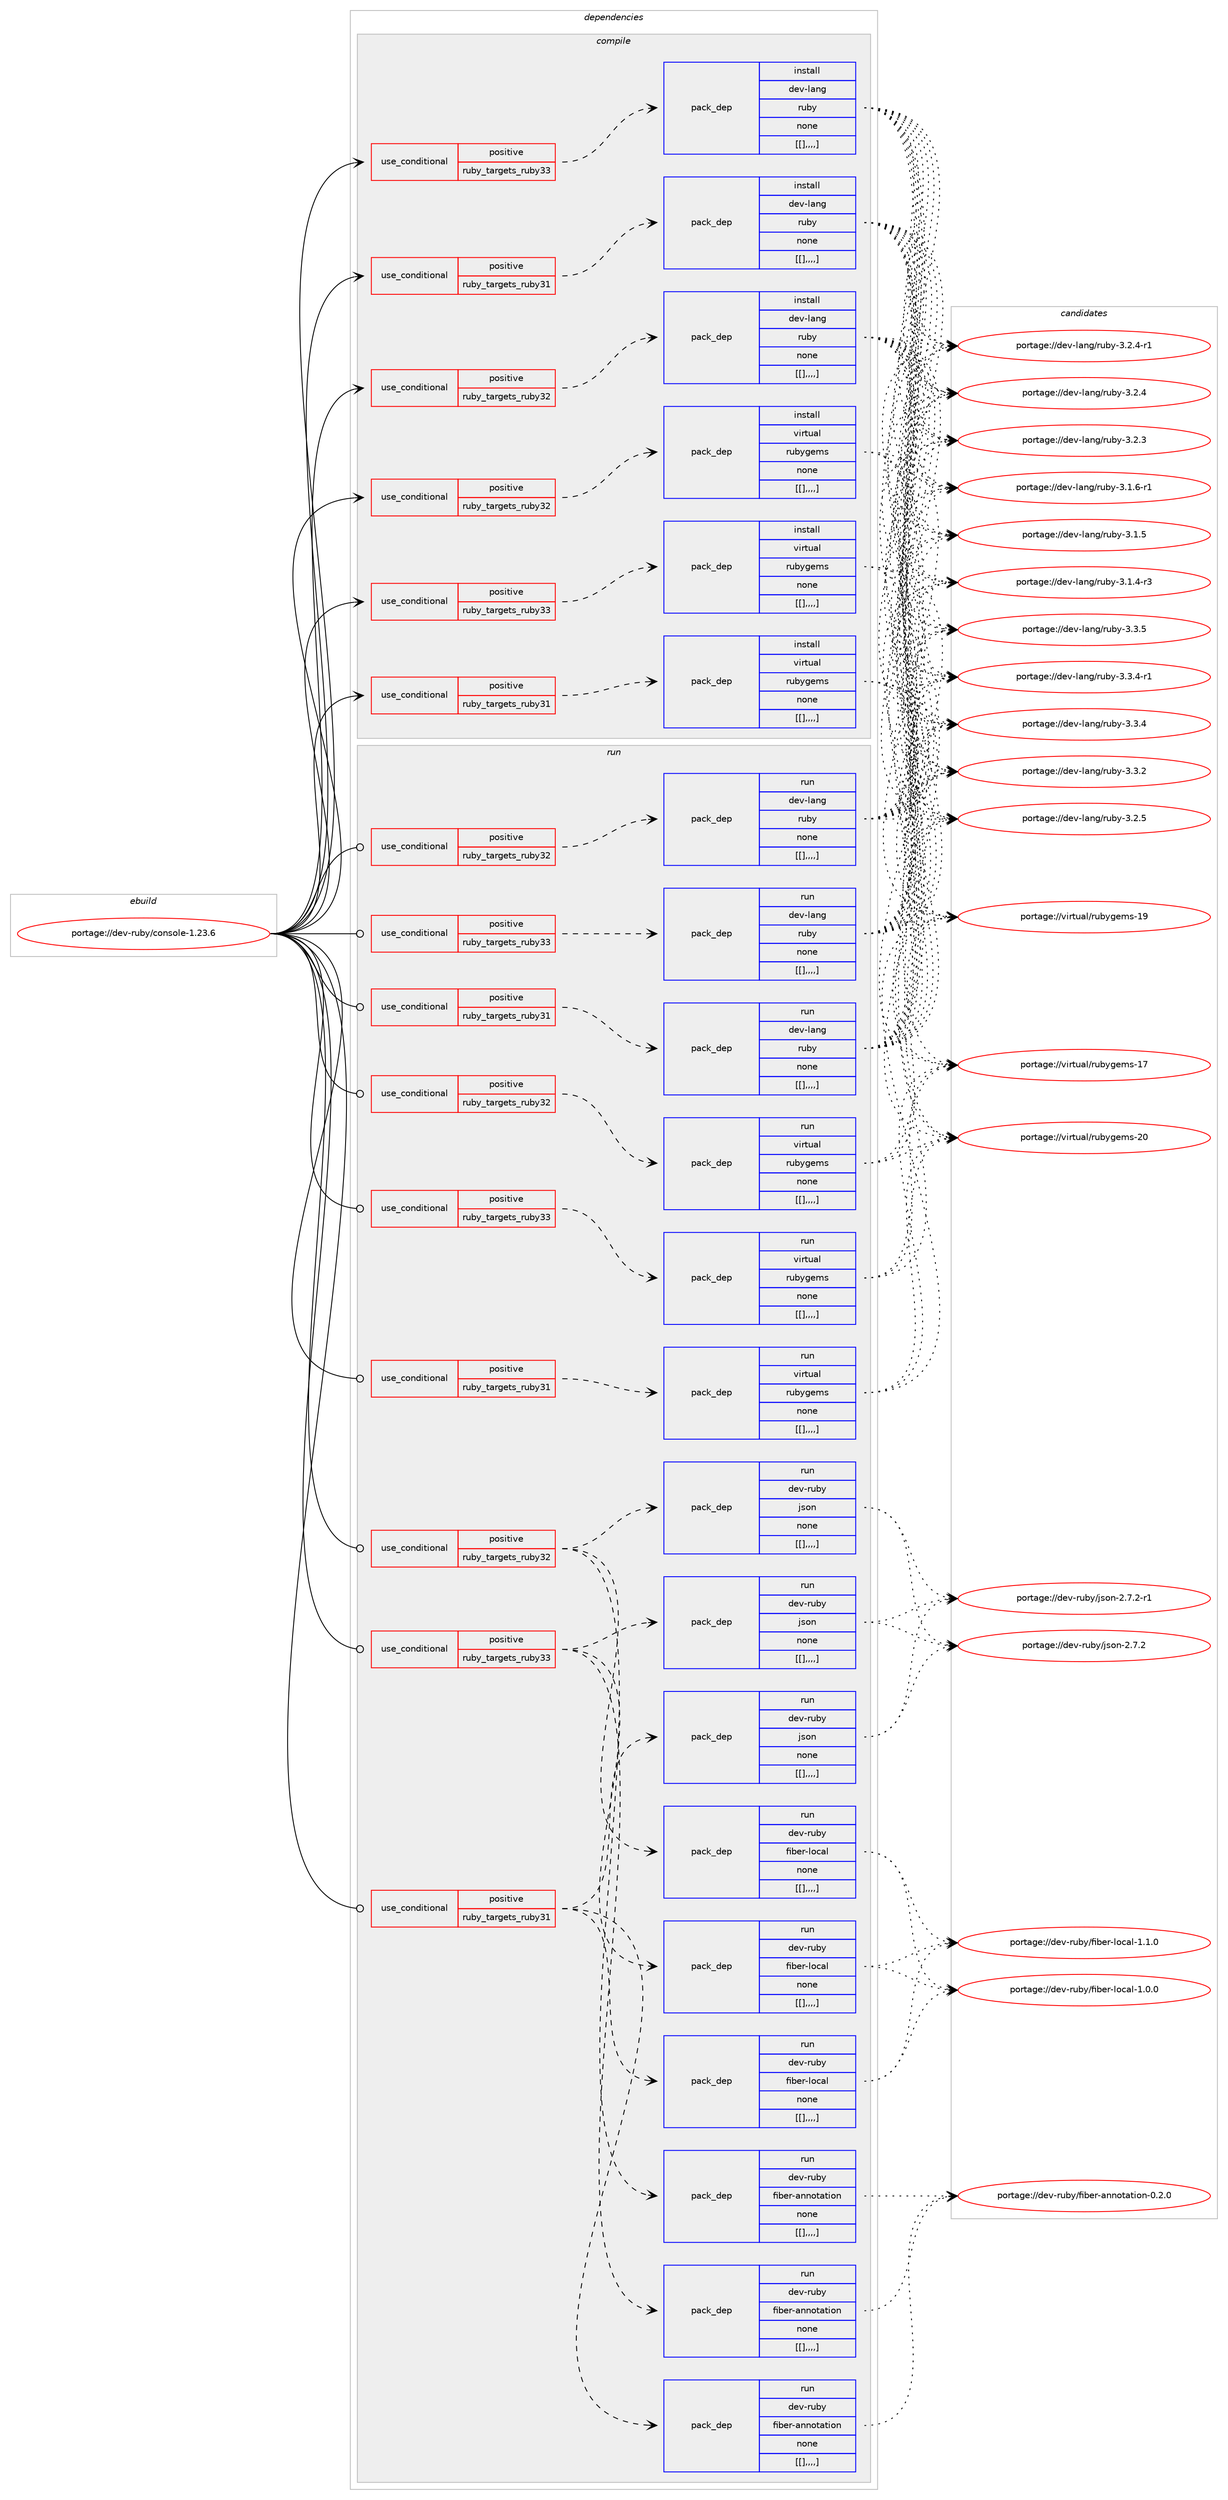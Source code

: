 digraph prolog {

# *************
# Graph options
# *************

newrank=true;
concentrate=true;
compound=true;
graph [rankdir=LR,fontname=Helvetica,fontsize=10,ranksep=1.5];#, ranksep=2.5, nodesep=0.2];
edge  [arrowhead=vee];
node  [fontname=Helvetica,fontsize=10];

# **********
# The ebuild
# **********

subgraph cluster_leftcol {
color=gray;
label=<<i>ebuild</i>>;
id [label="portage://dev-ruby/console-1.23.6", color=red, width=4, href="../dev-ruby/console-1.23.6.svg"];
}

# ****************
# The dependencies
# ****************

subgraph cluster_midcol {
color=gray;
label=<<i>dependencies</i>>;
subgraph cluster_compile {
fillcolor="#eeeeee";
style=filled;
label=<<i>compile</i>>;
subgraph cond47109 {
dependency182322 [label=<<TABLE BORDER="0" CELLBORDER="1" CELLSPACING="0" CELLPADDING="4"><TR><TD ROWSPAN="3" CELLPADDING="10">use_conditional</TD></TR><TR><TD>positive</TD></TR><TR><TD>ruby_targets_ruby31</TD></TR></TABLE>>, shape=none, color=red];
subgraph pack133927 {
dependency182323 [label=<<TABLE BORDER="0" CELLBORDER="1" CELLSPACING="0" CELLPADDING="4" WIDTH="220"><TR><TD ROWSPAN="6" CELLPADDING="30">pack_dep</TD></TR><TR><TD WIDTH="110">install</TD></TR><TR><TD>dev-lang</TD></TR><TR><TD>ruby</TD></TR><TR><TD>none</TD></TR><TR><TD>[[],,,,]</TD></TR></TABLE>>, shape=none, color=blue];
}
dependency182322:e -> dependency182323:w [weight=20,style="dashed",arrowhead="vee"];
}
id:e -> dependency182322:w [weight=20,style="solid",arrowhead="vee"];
subgraph cond47110 {
dependency182324 [label=<<TABLE BORDER="0" CELLBORDER="1" CELLSPACING="0" CELLPADDING="4"><TR><TD ROWSPAN="3" CELLPADDING="10">use_conditional</TD></TR><TR><TD>positive</TD></TR><TR><TD>ruby_targets_ruby31</TD></TR></TABLE>>, shape=none, color=red];
subgraph pack133928 {
dependency182325 [label=<<TABLE BORDER="0" CELLBORDER="1" CELLSPACING="0" CELLPADDING="4" WIDTH="220"><TR><TD ROWSPAN="6" CELLPADDING="30">pack_dep</TD></TR><TR><TD WIDTH="110">install</TD></TR><TR><TD>virtual</TD></TR><TR><TD>rubygems</TD></TR><TR><TD>none</TD></TR><TR><TD>[[],,,,]</TD></TR></TABLE>>, shape=none, color=blue];
}
dependency182324:e -> dependency182325:w [weight=20,style="dashed",arrowhead="vee"];
}
id:e -> dependency182324:w [weight=20,style="solid",arrowhead="vee"];
subgraph cond47111 {
dependency182326 [label=<<TABLE BORDER="0" CELLBORDER="1" CELLSPACING="0" CELLPADDING="4"><TR><TD ROWSPAN="3" CELLPADDING="10">use_conditional</TD></TR><TR><TD>positive</TD></TR><TR><TD>ruby_targets_ruby32</TD></TR></TABLE>>, shape=none, color=red];
subgraph pack133929 {
dependency182327 [label=<<TABLE BORDER="0" CELLBORDER="1" CELLSPACING="0" CELLPADDING="4" WIDTH="220"><TR><TD ROWSPAN="6" CELLPADDING="30">pack_dep</TD></TR><TR><TD WIDTH="110">install</TD></TR><TR><TD>dev-lang</TD></TR><TR><TD>ruby</TD></TR><TR><TD>none</TD></TR><TR><TD>[[],,,,]</TD></TR></TABLE>>, shape=none, color=blue];
}
dependency182326:e -> dependency182327:w [weight=20,style="dashed",arrowhead="vee"];
}
id:e -> dependency182326:w [weight=20,style="solid",arrowhead="vee"];
subgraph cond47112 {
dependency182328 [label=<<TABLE BORDER="0" CELLBORDER="1" CELLSPACING="0" CELLPADDING="4"><TR><TD ROWSPAN="3" CELLPADDING="10">use_conditional</TD></TR><TR><TD>positive</TD></TR><TR><TD>ruby_targets_ruby32</TD></TR></TABLE>>, shape=none, color=red];
subgraph pack133930 {
dependency182329 [label=<<TABLE BORDER="0" CELLBORDER="1" CELLSPACING="0" CELLPADDING="4" WIDTH="220"><TR><TD ROWSPAN="6" CELLPADDING="30">pack_dep</TD></TR><TR><TD WIDTH="110">install</TD></TR><TR><TD>virtual</TD></TR><TR><TD>rubygems</TD></TR><TR><TD>none</TD></TR><TR><TD>[[],,,,]</TD></TR></TABLE>>, shape=none, color=blue];
}
dependency182328:e -> dependency182329:w [weight=20,style="dashed",arrowhead="vee"];
}
id:e -> dependency182328:w [weight=20,style="solid",arrowhead="vee"];
subgraph cond47113 {
dependency182330 [label=<<TABLE BORDER="0" CELLBORDER="1" CELLSPACING="0" CELLPADDING="4"><TR><TD ROWSPAN="3" CELLPADDING="10">use_conditional</TD></TR><TR><TD>positive</TD></TR><TR><TD>ruby_targets_ruby33</TD></TR></TABLE>>, shape=none, color=red];
subgraph pack133931 {
dependency182331 [label=<<TABLE BORDER="0" CELLBORDER="1" CELLSPACING="0" CELLPADDING="4" WIDTH="220"><TR><TD ROWSPAN="6" CELLPADDING="30">pack_dep</TD></TR><TR><TD WIDTH="110">install</TD></TR><TR><TD>dev-lang</TD></TR><TR><TD>ruby</TD></TR><TR><TD>none</TD></TR><TR><TD>[[],,,,]</TD></TR></TABLE>>, shape=none, color=blue];
}
dependency182330:e -> dependency182331:w [weight=20,style="dashed",arrowhead="vee"];
}
id:e -> dependency182330:w [weight=20,style="solid",arrowhead="vee"];
subgraph cond47114 {
dependency182332 [label=<<TABLE BORDER="0" CELLBORDER="1" CELLSPACING="0" CELLPADDING="4"><TR><TD ROWSPAN="3" CELLPADDING="10">use_conditional</TD></TR><TR><TD>positive</TD></TR><TR><TD>ruby_targets_ruby33</TD></TR></TABLE>>, shape=none, color=red];
subgraph pack133932 {
dependency182333 [label=<<TABLE BORDER="0" CELLBORDER="1" CELLSPACING="0" CELLPADDING="4" WIDTH="220"><TR><TD ROWSPAN="6" CELLPADDING="30">pack_dep</TD></TR><TR><TD WIDTH="110">install</TD></TR><TR><TD>virtual</TD></TR><TR><TD>rubygems</TD></TR><TR><TD>none</TD></TR><TR><TD>[[],,,,]</TD></TR></TABLE>>, shape=none, color=blue];
}
dependency182332:e -> dependency182333:w [weight=20,style="dashed",arrowhead="vee"];
}
id:e -> dependency182332:w [weight=20,style="solid",arrowhead="vee"];
}
subgraph cluster_compileandrun {
fillcolor="#eeeeee";
style=filled;
label=<<i>compile and run</i>>;
}
subgraph cluster_run {
fillcolor="#eeeeee";
style=filled;
label=<<i>run</i>>;
subgraph cond47115 {
dependency182334 [label=<<TABLE BORDER="0" CELLBORDER="1" CELLSPACING="0" CELLPADDING="4"><TR><TD ROWSPAN="3" CELLPADDING="10">use_conditional</TD></TR><TR><TD>positive</TD></TR><TR><TD>ruby_targets_ruby31</TD></TR></TABLE>>, shape=none, color=red];
subgraph pack133933 {
dependency182335 [label=<<TABLE BORDER="0" CELLBORDER="1" CELLSPACING="0" CELLPADDING="4" WIDTH="220"><TR><TD ROWSPAN="6" CELLPADDING="30">pack_dep</TD></TR><TR><TD WIDTH="110">run</TD></TR><TR><TD>dev-lang</TD></TR><TR><TD>ruby</TD></TR><TR><TD>none</TD></TR><TR><TD>[[],,,,]</TD></TR></TABLE>>, shape=none, color=blue];
}
dependency182334:e -> dependency182335:w [weight=20,style="dashed",arrowhead="vee"];
}
id:e -> dependency182334:w [weight=20,style="solid",arrowhead="odot"];
subgraph cond47116 {
dependency182336 [label=<<TABLE BORDER="0" CELLBORDER="1" CELLSPACING="0" CELLPADDING="4"><TR><TD ROWSPAN="3" CELLPADDING="10">use_conditional</TD></TR><TR><TD>positive</TD></TR><TR><TD>ruby_targets_ruby31</TD></TR></TABLE>>, shape=none, color=red];
subgraph pack133934 {
dependency182337 [label=<<TABLE BORDER="0" CELLBORDER="1" CELLSPACING="0" CELLPADDING="4" WIDTH="220"><TR><TD ROWSPAN="6" CELLPADDING="30">pack_dep</TD></TR><TR><TD WIDTH="110">run</TD></TR><TR><TD>dev-ruby</TD></TR><TR><TD>fiber-annotation</TD></TR><TR><TD>none</TD></TR><TR><TD>[[],,,,]</TD></TR></TABLE>>, shape=none, color=blue];
}
dependency182336:e -> dependency182337:w [weight=20,style="dashed",arrowhead="vee"];
subgraph pack133935 {
dependency182338 [label=<<TABLE BORDER="0" CELLBORDER="1" CELLSPACING="0" CELLPADDING="4" WIDTH="220"><TR><TD ROWSPAN="6" CELLPADDING="30">pack_dep</TD></TR><TR><TD WIDTH="110">run</TD></TR><TR><TD>dev-ruby</TD></TR><TR><TD>fiber-local</TD></TR><TR><TD>none</TD></TR><TR><TD>[[],,,,]</TD></TR></TABLE>>, shape=none, color=blue];
}
dependency182336:e -> dependency182338:w [weight=20,style="dashed",arrowhead="vee"];
subgraph pack133936 {
dependency182339 [label=<<TABLE BORDER="0" CELLBORDER="1" CELLSPACING="0" CELLPADDING="4" WIDTH="220"><TR><TD ROWSPAN="6" CELLPADDING="30">pack_dep</TD></TR><TR><TD WIDTH="110">run</TD></TR><TR><TD>dev-ruby</TD></TR><TR><TD>json</TD></TR><TR><TD>none</TD></TR><TR><TD>[[],,,,]</TD></TR></TABLE>>, shape=none, color=blue];
}
dependency182336:e -> dependency182339:w [weight=20,style="dashed",arrowhead="vee"];
}
id:e -> dependency182336:w [weight=20,style="solid",arrowhead="odot"];
subgraph cond47117 {
dependency182340 [label=<<TABLE BORDER="0" CELLBORDER="1" CELLSPACING="0" CELLPADDING="4"><TR><TD ROWSPAN="3" CELLPADDING="10">use_conditional</TD></TR><TR><TD>positive</TD></TR><TR><TD>ruby_targets_ruby31</TD></TR></TABLE>>, shape=none, color=red];
subgraph pack133937 {
dependency182341 [label=<<TABLE BORDER="0" CELLBORDER="1" CELLSPACING="0" CELLPADDING="4" WIDTH="220"><TR><TD ROWSPAN="6" CELLPADDING="30">pack_dep</TD></TR><TR><TD WIDTH="110">run</TD></TR><TR><TD>virtual</TD></TR><TR><TD>rubygems</TD></TR><TR><TD>none</TD></TR><TR><TD>[[],,,,]</TD></TR></TABLE>>, shape=none, color=blue];
}
dependency182340:e -> dependency182341:w [weight=20,style="dashed",arrowhead="vee"];
}
id:e -> dependency182340:w [weight=20,style="solid",arrowhead="odot"];
subgraph cond47118 {
dependency182342 [label=<<TABLE BORDER="0" CELLBORDER="1" CELLSPACING="0" CELLPADDING="4"><TR><TD ROWSPAN="3" CELLPADDING="10">use_conditional</TD></TR><TR><TD>positive</TD></TR><TR><TD>ruby_targets_ruby32</TD></TR></TABLE>>, shape=none, color=red];
subgraph pack133938 {
dependency182343 [label=<<TABLE BORDER="0" CELLBORDER="1" CELLSPACING="0" CELLPADDING="4" WIDTH="220"><TR><TD ROWSPAN="6" CELLPADDING="30">pack_dep</TD></TR><TR><TD WIDTH="110">run</TD></TR><TR><TD>dev-lang</TD></TR><TR><TD>ruby</TD></TR><TR><TD>none</TD></TR><TR><TD>[[],,,,]</TD></TR></TABLE>>, shape=none, color=blue];
}
dependency182342:e -> dependency182343:w [weight=20,style="dashed",arrowhead="vee"];
}
id:e -> dependency182342:w [weight=20,style="solid",arrowhead="odot"];
subgraph cond47119 {
dependency182344 [label=<<TABLE BORDER="0" CELLBORDER="1" CELLSPACING="0" CELLPADDING="4"><TR><TD ROWSPAN="3" CELLPADDING="10">use_conditional</TD></TR><TR><TD>positive</TD></TR><TR><TD>ruby_targets_ruby32</TD></TR></TABLE>>, shape=none, color=red];
subgraph pack133939 {
dependency182345 [label=<<TABLE BORDER="0" CELLBORDER="1" CELLSPACING="0" CELLPADDING="4" WIDTH="220"><TR><TD ROWSPAN="6" CELLPADDING="30">pack_dep</TD></TR><TR><TD WIDTH="110">run</TD></TR><TR><TD>dev-ruby</TD></TR><TR><TD>fiber-annotation</TD></TR><TR><TD>none</TD></TR><TR><TD>[[],,,,]</TD></TR></TABLE>>, shape=none, color=blue];
}
dependency182344:e -> dependency182345:w [weight=20,style="dashed",arrowhead="vee"];
subgraph pack133940 {
dependency182346 [label=<<TABLE BORDER="0" CELLBORDER="1" CELLSPACING="0" CELLPADDING="4" WIDTH="220"><TR><TD ROWSPAN="6" CELLPADDING="30">pack_dep</TD></TR><TR><TD WIDTH="110">run</TD></TR><TR><TD>dev-ruby</TD></TR><TR><TD>fiber-local</TD></TR><TR><TD>none</TD></TR><TR><TD>[[],,,,]</TD></TR></TABLE>>, shape=none, color=blue];
}
dependency182344:e -> dependency182346:w [weight=20,style="dashed",arrowhead="vee"];
subgraph pack133941 {
dependency182347 [label=<<TABLE BORDER="0" CELLBORDER="1" CELLSPACING="0" CELLPADDING="4" WIDTH="220"><TR><TD ROWSPAN="6" CELLPADDING="30">pack_dep</TD></TR><TR><TD WIDTH="110">run</TD></TR><TR><TD>dev-ruby</TD></TR><TR><TD>json</TD></TR><TR><TD>none</TD></TR><TR><TD>[[],,,,]</TD></TR></TABLE>>, shape=none, color=blue];
}
dependency182344:e -> dependency182347:w [weight=20,style="dashed",arrowhead="vee"];
}
id:e -> dependency182344:w [weight=20,style="solid",arrowhead="odot"];
subgraph cond47120 {
dependency182348 [label=<<TABLE BORDER="0" CELLBORDER="1" CELLSPACING="0" CELLPADDING="4"><TR><TD ROWSPAN="3" CELLPADDING="10">use_conditional</TD></TR><TR><TD>positive</TD></TR><TR><TD>ruby_targets_ruby32</TD></TR></TABLE>>, shape=none, color=red];
subgraph pack133942 {
dependency182349 [label=<<TABLE BORDER="0" CELLBORDER="1" CELLSPACING="0" CELLPADDING="4" WIDTH="220"><TR><TD ROWSPAN="6" CELLPADDING="30">pack_dep</TD></TR><TR><TD WIDTH="110">run</TD></TR><TR><TD>virtual</TD></TR><TR><TD>rubygems</TD></TR><TR><TD>none</TD></TR><TR><TD>[[],,,,]</TD></TR></TABLE>>, shape=none, color=blue];
}
dependency182348:e -> dependency182349:w [weight=20,style="dashed",arrowhead="vee"];
}
id:e -> dependency182348:w [weight=20,style="solid",arrowhead="odot"];
subgraph cond47121 {
dependency182350 [label=<<TABLE BORDER="0" CELLBORDER="1" CELLSPACING="0" CELLPADDING="4"><TR><TD ROWSPAN="3" CELLPADDING="10">use_conditional</TD></TR><TR><TD>positive</TD></TR><TR><TD>ruby_targets_ruby33</TD></TR></TABLE>>, shape=none, color=red];
subgraph pack133943 {
dependency182351 [label=<<TABLE BORDER="0" CELLBORDER="1" CELLSPACING="0" CELLPADDING="4" WIDTH="220"><TR><TD ROWSPAN="6" CELLPADDING="30">pack_dep</TD></TR><TR><TD WIDTH="110">run</TD></TR><TR><TD>dev-lang</TD></TR><TR><TD>ruby</TD></TR><TR><TD>none</TD></TR><TR><TD>[[],,,,]</TD></TR></TABLE>>, shape=none, color=blue];
}
dependency182350:e -> dependency182351:w [weight=20,style="dashed",arrowhead="vee"];
}
id:e -> dependency182350:w [weight=20,style="solid",arrowhead="odot"];
subgraph cond47122 {
dependency182352 [label=<<TABLE BORDER="0" CELLBORDER="1" CELLSPACING="0" CELLPADDING="4"><TR><TD ROWSPAN="3" CELLPADDING="10">use_conditional</TD></TR><TR><TD>positive</TD></TR><TR><TD>ruby_targets_ruby33</TD></TR></TABLE>>, shape=none, color=red];
subgraph pack133944 {
dependency182353 [label=<<TABLE BORDER="0" CELLBORDER="1" CELLSPACING="0" CELLPADDING="4" WIDTH="220"><TR><TD ROWSPAN="6" CELLPADDING="30">pack_dep</TD></TR><TR><TD WIDTH="110">run</TD></TR><TR><TD>dev-ruby</TD></TR><TR><TD>fiber-annotation</TD></TR><TR><TD>none</TD></TR><TR><TD>[[],,,,]</TD></TR></TABLE>>, shape=none, color=blue];
}
dependency182352:e -> dependency182353:w [weight=20,style="dashed",arrowhead="vee"];
subgraph pack133945 {
dependency182354 [label=<<TABLE BORDER="0" CELLBORDER="1" CELLSPACING="0" CELLPADDING="4" WIDTH="220"><TR><TD ROWSPAN="6" CELLPADDING="30">pack_dep</TD></TR><TR><TD WIDTH="110">run</TD></TR><TR><TD>dev-ruby</TD></TR><TR><TD>fiber-local</TD></TR><TR><TD>none</TD></TR><TR><TD>[[],,,,]</TD></TR></TABLE>>, shape=none, color=blue];
}
dependency182352:e -> dependency182354:w [weight=20,style="dashed",arrowhead="vee"];
subgraph pack133946 {
dependency182355 [label=<<TABLE BORDER="0" CELLBORDER="1" CELLSPACING="0" CELLPADDING="4" WIDTH="220"><TR><TD ROWSPAN="6" CELLPADDING="30">pack_dep</TD></TR><TR><TD WIDTH="110">run</TD></TR><TR><TD>dev-ruby</TD></TR><TR><TD>json</TD></TR><TR><TD>none</TD></TR><TR><TD>[[],,,,]</TD></TR></TABLE>>, shape=none, color=blue];
}
dependency182352:e -> dependency182355:w [weight=20,style="dashed",arrowhead="vee"];
}
id:e -> dependency182352:w [weight=20,style="solid",arrowhead="odot"];
subgraph cond47123 {
dependency182356 [label=<<TABLE BORDER="0" CELLBORDER="1" CELLSPACING="0" CELLPADDING="4"><TR><TD ROWSPAN="3" CELLPADDING="10">use_conditional</TD></TR><TR><TD>positive</TD></TR><TR><TD>ruby_targets_ruby33</TD></TR></TABLE>>, shape=none, color=red];
subgraph pack133947 {
dependency182357 [label=<<TABLE BORDER="0" CELLBORDER="1" CELLSPACING="0" CELLPADDING="4" WIDTH="220"><TR><TD ROWSPAN="6" CELLPADDING="30">pack_dep</TD></TR><TR><TD WIDTH="110">run</TD></TR><TR><TD>virtual</TD></TR><TR><TD>rubygems</TD></TR><TR><TD>none</TD></TR><TR><TD>[[],,,,]</TD></TR></TABLE>>, shape=none, color=blue];
}
dependency182356:e -> dependency182357:w [weight=20,style="dashed",arrowhead="vee"];
}
id:e -> dependency182356:w [weight=20,style="solid",arrowhead="odot"];
}
}

# **************
# The candidates
# **************

subgraph cluster_choices {
rank=same;
color=gray;
label=<<i>candidates</i>>;

subgraph choice133927 {
color=black;
nodesep=1;
choice10010111845108971101034711411798121455146514653 [label="portage://dev-lang/ruby-3.3.5", color=red, width=4,href="../dev-lang/ruby-3.3.5.svg"];
choice100101118451089711010347114117981214551465146524511449 [label="portage://dev-lang/ruby-3.3.4-r1", color=red, width=4,href="../dev-lang/ruby-3.3.4-r1.svg"];
choice10010111845108971101034711411798121455146514652 [label="portage://dev-lang/ruby-3.3.4", color=red, width=4,href="../dev-lang/ruby-3.3.4.svg"];
choice10010111845108971101034711411798121455146514650 [label="portage://dev-lang/ruby-3.3.2", color=red, width=4,href="../dev-lang/ruby-3.3.2.svg"];
choice10010111845108971101034711411798121455146504653 [label="portage://dev-lang/ruby-3.2.5", color=red, width=4,href="../dev-lang/ruby-3.2.5.svg"];
choice100101118451089711010347114117981214551465046524511449 [label="portage://dev-lang/ruby-3.2.4-r1", color=red, width=4,href="../dev-lang/ruby-3.2.4-r1.svg"];
choice10010111845108971101034711411798121455146504652 [label="portage://dev-lang/ruby-3.2.4", color=red, width=4,href="../dev-lang/ruby-3.2.4.svg"];
choice10010111845108971101034711411798121455146504651 [label="portage://dev-lang/ruby-3.2.3", color=red, width=4,href="../dev-lang/ruby-3.2.3.svg"];
choice100101118451089711010347114117981214551464946544511449 [label="portage://dev-lang/ruby-3.1.6-r1", color=red, width=4,href="../dev-lang/ruby-3.1.6-r1.svg"];
choice10010111845108971101034711411798121455146494653 [label="portage://dev-lang/ruby-3.1.5", color=red, width=4,href="../dev-lang/ruby-3.1.5.svg"];
choice100101118451089711010347114117981214551464946524511451 [label="portage://dev-lang/ruby-3.1.4-r3", color=red, width=4,href="../dev-lang/ruby-3.1.4-r3.svg"];
dependency182323:e -> choice10010111845108971101034711411798121455146514653:w [style=dotted,weight="100"];
dependency182323:e -> choice100101118451089711010347114117981214551465146524511449:w [style=dotted,weight="100"];
dependency182323:e -> choice10010111845108971101034711411798121455146514652:w [style=dotted,weight="100"];
dependency182323:e -> choice10010111845108971101034711411798121455146514650:w [style=dotted,weight="100"];
dependency182323:e -> choice10010111845108971101034711411798121455146504653:w [style=dotted,weight="100"];
dependency182323:e -> choice100101118451089711010347114117981214551465046524511449:w [style=dotted,weight="100"];
dependency182323:e -> choice10010111845108971101034711411798121455146504652:w [style=dotted,weight="100"];
dependency182323:e -> choice10010111845108971101034711411798121455146504651:w [style=dotted,weight="100"];
dependency182323:e -> choice100101118451089711010347114117981214551464946544511449:w [style=dotted,weight="100"];
dependency182323:e -> choice10010111845108971101034711411798121455146494653:w [style=dotted,weight="100"];
dependency182323:e -> choice100101118451089711010347114117981214551464946524511451:w [style=dotted,weight="100"];
}
subgraph choice133928 {
color=black;
nodesep=1;
choice118105114116117971084711411798121103101109115455048 [label="portage://virtual/rubygems-20", color=red, width=4,href="../virtual/rubygems-20.svg"];
choice118105114116117971084711411798121103101109115454957 [label="portage://virtual/rubygems-19", color=red, width=4,href="../virtual/rubygems-19.svg"];
choice118105114116117971084711411798121103101109115454955 [label="portage://virtual/rubygems-17", color=red, width=4,href="../virtual/rubygems-17.svg"];
dependency182325:e -> choice118105114116117971084711411798121103101109115455048:w [style=dotted,weight="100"];
dependency182325:e -> choice118105114116117971084711411798121103101109115454957:w [style=dotted,weight="100"];
dependency182325:e -> choice118105114116117971084711411798121103101109115454955:w [style=dotted,weight="100"];
}
subgraph choice133929 {
color=black;
nodesep=1;
choice10010111845108971101034711411798121455146514653 [label="portage://dev-lang/ruby-3.3.5", color=red, width=4,href="../dev-lang/ruby-3.3.5.svg"];
choice100101118451089711010347114117981214551465146524511449 [label="portage://dev-lang/ruby-3.3.4-r1", color=red, width=4,href="../dev-lang/ruby-3.3.4-r1.svg"];
choice10010111845108971101034711411798121455146514652 [label="portage://dev-lang/ruby-3.3.4", color=red, width=4,href="../dev-lang/ruby-3.3.4.svg"];
choice10010111845108971101034711411798121455146514650 [label="portage://dev-lang/ruby-3.3.2", color=red, width=4,href="../dev-lang/ruby-3.3.2.svg"];
choice10010111845108971101034711411798121455146504653 [label="portage://dev-lang/ruby-3.2.5", color=red, width=4,href="../dev-lang/ruby-3.2.5.svg"];
choice100101118451089711010347114117981214551465046524511449 [label="portage://dev-lang/ruby-3.2.4-r1", color=red, width=4,href="../dev-lang/ruby-3.2.4-r1.svg"];
choice10010111845108971101034711411798121455146504652 [label="portage://dev-lang/ruby-3.2.4", color=red, width=4,href="../dev-lang/ruby-3.2.4.svg"];
choice10010111845108971101034711411798121455146504651 [label="portage://dev-lang/ruby-3.2.3", color=red, width=4,href="../dev-lang/ruby-3.2.3.svg"];
choice100101118451089711010347114117981214551464946544511449 [label="portage://dev-lang/ruby-3.1.6-r1", color=red, width=4,href="../dev-lang/ruby-3.1.6-r1.svg"];
choice10010111845108971101034711411798121455146494653 [label="portage://dev-lang/ruby-3.1.5", color=red, width=4,href="../dev-lang/ruby-3.1.5.svg"];
choice100101118451089711010347114117981214551464946524511451 [label="portage://dev-lang/ruby-3.1.4-r3", color=red, width=4,href="../dev-lang/ruby-3.1.4-r3.svg"];
dependency182327:e -> choice10010111845108971101034711411798121455146514653:w [style=dotted,weight="100"];
dependency182327:e -> choice100101118451089711010347114117981214551465146524511449:w [style=dotted,weight="100"];
dependency182327:e -> choice10010111845108971101034711411798121455146514652:w [style=dotted,weight="100"];
dependency182327:e -> choice10010111845108971101034711411798121455146514650:w [style=dotted,weight="100"];
dependency182327:e -> choice10010111845108971101034711411798121455146504653:w [style=dotted,weight="100"];
dependency182327:e -> choice100101118451089711010347114117981214551465046524511449:w [style=dotted,weight="100"];
dependency182327:e -> choice10010111845108971101034711411798121455146504652:w [style=dotted,weight="100"];
dependency182327:e -> choice10010111845108971101034711411798121455146504651:w [style=dotted,weight="100"];
dependency182327:e -> choice100101118451089711010347114117981214551464946544511449:w [style=dotted,weight="100"];
dependency182327:e -> choice10010111845108971101034711411798121455146494653:w [style=dotted,weight="100"];
dependency182327:e -> choice100101118451089711010347114117981214551464946524511451:w [style=dotted,weight="100"];
}
subgraph choice133930 {
color=black;
nodesep=1;
choice118105114116117971084711411798121103101109115455048 [label="portage://virtual/rubygems-20", color=red, width=4,href="../virtual/rubygems-20.svg"];
choice118105114116117971084711411798121103101109115454957 [label="portage://virtual/rubygems-19", color=red, width=4,href="../virtual/rubygems-19.svg"];
choice118105114116117971084711411798121103101109115454955 [label="portage://virtual/rubygems-17", color=red, width=4,href="../virtual/rubygems-17.svg"];
dependency182329:e -> choice118105114116117971084711411798121103101109115455048:w [style=dotted,weight="100"];
dependency182329:e -> choice118105114116117971084711411798121103101109115454957:w [style=dotted,weight="100"];
dependency182329:e -> choice118105114116117971084711411798121103101109115454955:w [style=dotted,weight="100"];
}
subgraph choice133931 {
color=black;
nodesep=1;
choice10010111845108971101034711411798121455146514653 [label="portage://dev-lang/ruby-3.3.5", color=red, width=4,href="../dev-lang/ruby-3.3.5.svg"];
choice100101118451089711010347114117981214551465146524511449 [label="portage://dev-lang/ruby-3.3.4-r1", color=red, width=4,href="../dev-lang/ruby-3.3.4-r1.svg"];
choice10010111845108971101034711411798121455146514652 [label="portage://dev-lang/ruby-3.3.4", color=red, width=4,href="../dev-lang/ruby-3.3.4.svg"];
choice10010111845108971101034711411798121455146514650 [label="portage://dev-lang/ruby-3.3.2", color=red, width=4,href="../dev-lang/ruby-3.3.2.svg"];
choice10010111845108971101034711411798121455146504653 [label="portage://dev-lang/ruby-3.2.5", color=red, width=4,href="../dev-lang/ruby-3.2.5.svg"];
choice100101118451089711010347114117981214551465046524511449 [label="portage://dev-lang/ruby-3.2.4-r1", color=red, width=4,href="../dev-lang/ruby-3.2.4-r1.svg"];
choice10010111845108971101034711411798121455146504652 [label="portage://dev-lang/ruby-3.2.4", color=red, width=4,href="../dev-lang/ruby-3.2.4.svg"];
choice10010111845108971101034711411798121455146504651 [label="portage://dev-lang/ruby-3.2.3", color=red, width=4,href="../dev-lang/ruby-3.2.3.svg"];
choice100101118451089711010347114117981214551464946544511449 [label="portage://dev-lang/ruby-3.1.6-r1", color=red, width=4,href="../dev-lang/ruby-3.1.6-r1.svg"];
choice10010111845108971101034711411798121455146494653 [label="portage://dev-lang/ruby-3.1.5", color=red, width=4,href="../dev-lang/ruby-3.1.5.svg"];
choice100101118451089711010347114117981214551464946524511451 [label="portage://dev-lang/ruby-3.1.4-r3", color=red, width=4,href="../dev-lang/ruby-3.1.4-r3.svg"];
dependency182331:e -> choice10010111845108971101034711411798121455146514653:w [style=dotted,weight="100"];
dependency182331:e -> choice100101118451089711010347114117981214551465146524511449:w [style=dotted,weight="100"];
dependency182331:e -> choice10010111845108971101034711411798121455146514652:w [style=dotted,weight="100"];
dependency182331:e -> choice10010111845108971101034711411798121455146514650:w [style=dotted,weight="100"];
dependency182331:e -> choice10010111845108971101034711411798121455146504653:w [style=dotted,weight="100"];
dependency182331:e -> choice100101118451089711010347114117981214551465046524511449:w [style=dotted,weight="100"];
dependency182331:e -> choice10010111845108971101034711411798121455146504652:w [style=dotted,weight="100"];
dependency182331:e -> choice10010111845108971101034711411798121455146504651:w [style=dotted,weight="100"];
dependency182331:e -> choice100101118451089711010347114117981214551464946544511449:w [style=dotted,weight="100"];
dependency182331:e -> choice10010111845108971101034711411798121455146494653:w [style=dotted,weight="100"];
dependency182331:e -> choice100101118451089711010347114117981214551464946524511451:w [style=dotted,weight="100"];
}
subgraph choice133932 {
color=black;
nodesep=1;
choice118105114116117971084711411798121103101109115455048 [label="portage://virtual/rubygems-20", color=red, width=4,href="../virtual/rubygems-20.svg"];
choice118105114116117971084711411798121103101109115454957 [label="portage://virtual/rubygems-19", color=red, width=4,href="../virtual/rubygems-19.svg"];
choice118105114116117971084711411798121103101109115454955 [label="portage://virtual/rubygems-17", color=red, width=4,href="../virtual/rubygems-17.svg"];
dependency182333:e -> choice118105114116117971084711411798121103101109115455048:w [style=dotted,weight="100"];
dependency182333:e -> choice118105114116117971084711411798121103101109115454957:w [style=dotted,weight="100"];
dependency182333:e -> choice118105114116117971084711411798121103101109115454955:w [style=dotted,weight="100"];
}
subgraph choice133933 {
color=black;
nodesep=1;
choice10010111845108971101034711411798121455146514653 [label="portage://dev-lang/ruby-3.3.5", color=red, width=4,href="../dev-lang/ruby-3.3.5.svg"];
choice100101118451089711010347114117981214551465146524511449 [label="portage://dev-lang/ruby-3.3.4-r1", color=red, width=4,href="../dev-lang/ruby-3.3.4-r1.svg"];
choice10010111845108971101034711411798121455146514652 [label="portage://dev-lang/ruby-3.3.4", color=red, width=4,href="../dev-lang/ruby-3.3.4.svg"];
choice10010111845108971101034711411798121455146514650 [label="portage://dev-lang/ruby-3.3.2", color=red, width=4,href="../dev-lang/ruby-3.3.2.svg"];
choice10010111845108971101034711411798121455146504653 [label="portage://dev-lang/ruby-3.2.5", color=red, width=4,href="../dev-lang/ruby-3.2.5.svg"];
choice100101118451089711010347114117981214551465046524511449 [label="portage://dev-lang/ruby-3.2.4-r1", color=red, width=4,href="../dev-lang/ruby-3.2.4-r1.svg"];
choice10010111845108971101034711411798121455146504652 [label="portage://dev-lang/ruby-3.2.4", color=red, width=4,href="../dev-lang/ruby-3.2.4.svg"];
choice10010111845108971101034711411798121455146504651 [label="portage://dev-lang/ruby-3.2.3", color=red, width=4,href="../dev-lang/ruby-3.2.3.svg"];
choice100101118451089711010347114117981214551464946544511449 [label="portage://dev-lang/ruby-3.1.6-r1", color=red, width=4,href="../dev-lang/ruby-3.1.6-r1.svg"];
choice10010111845108971101034711411798121455146494653 [label="portage://dev-lang/ruby-3.1.5", color=red, width=4,href="../dev-lang/ruby-3.1.5.svg"];
choice100101118451089711010347114117981214551464946524511451 [label="portage://dev-lang/ruby-3.1.4-r3", color=red, width=4,href="../dev-lang/ruby-3.1.4-r3.svg"];
dependency182335:e -> choice10010111845108971101034711411798121455146514653:w [style=dotted,weight="100"];
dependency182335:e -> choice100101118451089711010347114117981214551465146524511449:w [style=dotted,weight="100"];
dependency182335:e -> choice10010111845108971101034711411798121455146514652:w [style=dotted,weight="100"];
dependency182335:e -> choice10010111845108971101034711411798121455146514650:w [style=dotted,weight="100"];
dependency182335:e -> choice10010111845108971101034711411798121455146504653:w [style=dotted,weight="100"];
dependency182335:e -> choice100101118451089711010347114117981214551465046524511449:w [style=dotted,weight="100"];
dependency182335:e -> choice10010111845108971101034711411798121455146504652:w [style=dotted,weight="100"];
dependency182335:e -> choice10010111845108971101034711411798121455146504651:w [style=dotted,weight="100"];
dependency182335:e -> choice100101118451089711010347114117981214551464946544511449:w [style=dotted,weight="100"];
dependency182335:e -> choice10010111845108971101034711411798121455146494653:w [style=dotted,weight="100"];
dependency182335:e -> choice100101118451089711010347114117981214551464946524511451:w [style=dotted,weight="100"];
}
subgraph choice133934 {
color=black;
nodesep=1;
choice10010111845114117981214710210598101114459711011011111697116105111110454846504648 [label="portage://dev-ruby/fiber-annotation-0.2.0", color=red, width=4,href="../dev-ruby/fiber-annotation-0.2.0.svg"];
dependency182337:e -> choice10010111845114117981214710210598101114459711011011111697116105111110454846504648:w [style=dotted,weight="100"];
}
subgraph choice133935 {
color=black;
nodesep=1;
choice10010111845114117981214710210598101114451081119997108454946494648 [label="portage://dev-ruby/fiber-local-1.1.0", color=red, width=4,href="../dev-ruby/fiber-local-1.1.0.svg"];
choice10010111845114117981214710210598101114451081119997108454946484648 [label="portage://dev-ruby/fiber-local-1.0.0", color=red, width=4,href="../dev-ruby/fiber-local-1.0.0.svg"];
dependency182338:e -> choice10010111845114117981214710210598101114451081119997108454946494648:w [style=dotted,weight="100"];
dependency182338:e -> choice10010111845114117981214710210598101114451081119997108454946484648:w [style=dotted,weight="100"];
}
subgraph choice133936 {
color=black;
nodesep=1;
choice1001011184511411798121471061151111104550465546504511449 [label="portage://dev-ruby/json-2.7.2-r1", color=red, width=4,href="../dev-ruby/json-2.7.2-r1.svg"];
choice100101118451141179812147106115111110455046554650 [label="portage://dev-ruby/json-2.7.2", color=red, width=4,href="../dev-ruby/json-2.7.2.svg"];
dependency182339:e -> choice1001011184511411798121471061151111104550465546504511449:w [style=dotted,weight="100"];
dependency182339:e -> choice100101118451141179812147106115111110455046554650:w [style=dotted,weight="100"];
}
subgraph choice133937 {
color=black;
nodesep=1;
choice118105114116117971084711411798121103101109115455048 [label="portage://virtual/rubygems-20", color=red, width=4,href="../virtual/rubygems-20.svg"];
choice118105114116117971084711411798121103101109115454957 [label="portage://virtual/rubygems-19", color=red, width=4,href="../virtual/rubygems-19.svg"];
choice118105114116117971084711411798121103101109115454955 [label="portage://virtual/rubygems-17", color=red, width=4,href="../virtual/rubygems-17.svg"];
dependency182341:e -> choice118105114116117971084711411798121103101109115455048:w [style=dotted,weight="100"];
dependency182341:e -> choice118105114116117971084711411798121103101109115454957:w [style=dotted,weight="100"];
dependency182341:e -> choice118105114116117971084711411798121103101109115454955:w [style=dotted,weight="100"];
}
subgraph choice133938 {
color=black;
nodesep=1;
choice10010111845108971101034711411798121455146514653 [label="portage://dev-lang/ruby-3.3.5", color=red, width=4,href="../dev-lang/ruby-3.3.5.svg"];
choice100101118451089711010347114117981214551465146524511449 [label="portage://dev-lang/ruby-3.3.4-r1", color=red, width=4,href="../dev-lang/ruby-3.3.4-r1.svg"];
choice10010111845108971101034711411798121455146514652 [label="portage://dev-lang/ruby-3.3.4", color=red, width=4,href="../dev-lang/ruby-3.3.4.svg"];
choice10010111845108971101034711411798121455146514650 [label="portage://dev-lang/ruby-3.3.2", color=red, width=4,href="../dev-lang/ruby-3.3.2.svg"];
choice10010111845108971101034711411798121455146504653 [label="portage://dev-lang/ruby-3.2.5", color=red, width=4,href="../dev-lang/ruby-3.2.5.svg"];
choice100101118451089711010347114117981214551465046524511449 [label="portage://dev-lang/ruby-3.2.4-r1", color=red, width=4,href="../dev-lang/ruby-3.2.4-r1.svg"];
choice10010111845108971101034711411798121455146504652 [label="portage://dev-lang/ruby-3.2.4", color=red, width=4,href="../dev-lang/ruby-3.2.4.svg"];
choice10010111845108971101034711411798121455146504651 [label="portage://dev-lang/ruby-3.2.3", color=red, width=4,href="../dev-lang/ruby-3.2.3.svg"];
choice100101118451089711010347114117981214551464946544511449 [label="portage://dev-lang/ruby-3.1.6-r1", color=red, width=4,href="../dev-lang/ruby-3.1.6-r1.svg"];
choice10010111845108971101034711411798121455146494653 [label="portage://dev-lang/ruby-3.1.5", color=red, width=4,href="../dev-lang/ruby-3.1.5.svg"];
choice100101118451089711010347114117981214551464946524511451 [label="portage://dev-lang/ruby-3.1.4-r3", color=red, width=4,href="../dev-lang/ruby-3.1.4-r3.svg"];
dependency182343:e -> choice10010111845108971101034711411798121455146514653:w [style=dotted,weight="100"];
dependency182343:e -> choice100101118451089711010347114117981214551465146524511449:w [style=dotted,weight="100"];
dependency182343:e -> choice10010111845108971101034711411798121455146514652:w [style=dotted,weight="100"];
dependency182343:e -> choice10010111845108971101034711411798121455146514650:w [style=dotted,weight="100"];
dependency182343:e -> choice10010111845108971101034711411798121455146504653:w [style=dotted,weight="100"];
dependency182343:e -> choice100101118451089711010347114117981214551465046524511449:w [style=dotted,weight="100"];
dependency182343:e -> choice10010111845108971101034711411798121455146504652:w [style=dotted,weight="100"];
dependency182343:e -> choice10010111845108971101034711411798121455146504651:w [style=dotted,weight="100"];
dependency182343:e -> choice100101118451089711010347114117981214551464946544511449:w [style=dotted,weight="100"];
dependency182343:e -> choice10010111845108971101034711411798121455146494653:w [style=dotted,weight="100"];
dependency182343:e -> choice100101118451089711010347114117981214551464946524511451:w [style=dotted,weight="100"];
}
subgraph choice133939 {
color=black;
nodesep=1;
choice10010111845114117981214710210598101114459711011011111697116105111110454846504648 [label="portage://dev-ruby/fiber-annotation-0.2.0", color=red, width=4,href="../dev-ruby/fiber-annotation-0.2.0.svg"];
dependency182345:e -> choice10010111845114117981214710210598101114459711011011111697116105111110454846504648:w [style=dotted,weight="100"];
}
subgraph choice133940 {
color=black;
nodesep=1;
choice10010111845114117981214710210598101114451081119997108454946494648 [label="portage://dev-ruby/fiber-local-1.1.0", color=red, width=4,href="../dev-ruby/fiber-local-1.1.0.svg"];
choice10010111845114117981214710210598101114451081119997108454946484648 [label="portage://dev-ruby/fiber-local-1.0.0", color=red, width=4,href="../dev-ruby/fiber-local-1.0.0.svg"];
dependency182346:e -> choice10010111845114117981214710210598101114451081119997108454946494648:w [style=dotted,weight="100"];
dependency182346:e -> choice10010111845114117981214710210598101114451081119997108454946484648:w [style=dotted,weight="100"];
}
subgraph choice133941 {
color=black;
nodesep=1;
choice1001011184511411798121471061151111104550465546504511449 [label="portage://dev-ruby/json-2.7.2-r1", color=red, width=4,href="../dev-ruby/json-2.7.2-r1.svg"];
choice100101118451141179812147106115111110455046554650 [label="portage://dev-ruby/json-2.7.2", color=red, width=4,href="../dev-ruby/json-2.7.2.svg"];
dependency182347:e -> choice1001011184511411798121471061151111104550465546504511449:w [style=dotted,weight="100"];
dependency182347:e -> choice100101118451141179812147106115111110455046554650:w [style=dotted,weight="100"];
}
subgraph choice133942 {
color=black;
nodesep=1;
choice118105114116117971084711411798121103101109115455048 [label="portage://virtual/rubygems-20", color=red, width=4,href="../virtual/rubygems-20.svg"];
choice118105114116117971084711411798121103101109115454957 [label="portage://virtual/rubygems-19", color=red, width=4,href="../virtual/rubygems-19.svg"];
choice118105114116117971084711411798121103101109115454955 [label="portage://virtual/rubygems-17", color=red, width=4,href="../virtual/rubygems-17.svg"];
dependency182349:e -> choice118105114116117971084711411798121103101109115455048:w [style=dotted,weight="100"];
dependency182349:e -> choice118105114116117971084711411798121103101109115454957:w [style=dotted,weight="100"];
dependency182349:e -> choice118105114116117971084711411798121103101109115454955:w [style=dotted,weight="100"];
}
subgraph choice133943 {
color=black;
nodesep=1;
choice10010111845108971101034711411798121455146514653 [label="portage://dev-lang/ruby-3.3.5", color=red, width=4,href="../dev-lang/ruby-3.3.5.svg"];
choice100101118451089711010347114117981214551465146524511449 [label="portage://dev-lang/ruby-3.3.4-r1", color=red, width=4,href="../dev-lang/ruby-3.3.4-r1.svg"];
choice10010111845108971101034711411798121455146514652 [label="portage://dev-lang/ruby-3.3.4", color=red, width=4,href="../dev-lang/ruby-3.3.4.svg"];
choice10010111845108971101034711411798121455146514650 [label="portage://dev-lang/ruby-3.3.2", color=red, width=4,href="../dev-lang/ruby-3.3.2.svg"];
choice10010111845108971101034711411798121455146504653 [label="portage://dev-lang/ruby-3.2.5", color=red, width=4,href="../dev-lang/ruby-3.2.5.svg"];
choice100101118451089711010347114117981214551465046524511449 [label="portage://dev-lang/ruby-3.2.4-r1", color=red, width=4,href="../dev-lang/ruby-3.2.4-r1.svg"];
choice10010111845108971101034711411798121455146504652 [label="portage://dev-lang/ruby-3.2.4", color=red, width=4,href="../dev-lang/ruby-3.2.4.svg"];
choice10010111845108971101034711411798121455146504651 [label="portage://dev-lang/ruby-3.2.3", color=red, width=4,href="../dev-lang/ruby-3.2.3.svg"];
choice100101118451089711010347114117981214551464946544511449 [label="portage://dev-lang/ruby-3.1.6-r1", color=red, width=4,href="../dev-lang/ruby-3.1.6-r1.svg"];
choice10010111845108971101034711411798121455146494653 [label="portage://dev-lang/ruby-3.1.5", color=red, width=4,href="../dev-lang/ruby-3.1.5.svg"];
choice100101118451089711010347114117981214551464946524511451 [label="portage://dev-lang/ruby-3.1.4-r3", color=red, width=4,href="../dev-lang/ruby-3.1.4-r3.svg"];
dependency182351:e -> choice10010111845108971101034711411798121455146514653:w [style=dotted,weight="100"];
dependency182351:e -> choice100101118451089711010347114117981214551465146524511449:w [style=dotted,weight="100"];
dependency182351:e -> choice10010111845108971101034711411798121455146514652:w [style=dotted,weight="100"];
dependency182351:e -> choice10010111845108971101034711411798121455146514650:w [style=dotted,weight="100"];
dependency182351:e -> choice10010111845108971101034711411798121455146504653:w [style=dotted,weight="100"];
dependency182351:e -> choice100101118451089711010347114117981214551465046524511449:w [style=dotted,weight="100"];
dependency182351:e -> choice10010111845108971101034711411798121455146504652:w [style=dotted,weight="100"];
dependency182351:e -> choice10010111845108971101034711411798121455146504651:w [style=dotted,weight="100"];
dependency182351:e -> choice100101118451089711010347114117981214551464946544511449:w [style=dotted,weight="100"];
dependency182351:e -> choice10010111845108971101034711411798121455146494653:w [style=dotted,weight="100"];
dependency182351:e -> choice100101118451089711010347114117981214551464946524511451:w [style=dotted,weight="100"];
}
subgraph choice133944 {
color=black;
nodesep=1;
choice10010111845114117981214710210598101114459711011011111697116105111110454846504648 [label="portage://dev-ruby/fiber-annotation-0.2.0", color=red, width=4,href="../dev-ruby/fiber-annotation-0.2.0.svg"];
dependency182353:e -> choice10010111845114117981214710210598101114459711011011111697116105111110454846504648:w [style=dotted,weight="100"];
}
subgraph choice133945 {
color=black;
nodesep=1;
choice10010111845114117981214710210598101114451081119997108454946494648 [label="portage://dev-ruby/fiber-local-1.1.0", color=red, width=4,href="../dev-ruby/fiber-local-1.1.0.svg"];
choice10010111845114117981214710210598101114451081119997108454946484648 [label="portage://dev-ruby/fiber-local-1.0.0", color=red, width=4,href="../dev-ruby/fiber-local-1.0.0.svg"];
dependency182354:e -> choice10010111845114117981214710210598101114451081119997108454946494648:w [style=dotted,weight="100"];
dependency182354:e -> choice10010111845114117981214710210598101114451081119997108454946484648:w [style=dotted,weight="100"];
}
subgraph choice133946 {
color=black;
nodesep=1;
choice1001011184511411798121471061151111104550465546504511449 [label="portage://dev-ruby/json-2.7.2-r1", color=red, width=4,href="../dev-ruby/json-2.7.2-r1.svg"];
choice100101118451141179812147106115111110455046554650 [label="portage://dev-ruby/json-2.7.2", color=red, width=4,href="../dev-ruby/json-2.7.2.svg"];
dependency182355:e -> choice1001011184511411798121471061151111104550465546504511449:w [style=dotted,weight="100"];
dependency182355:e -> choice100101118451141179812147106115111110455046554650:w [style=dotted,weight="100"];
}
subgraph choice133947 {
color=black;
nodesep=1;
choice118105114116117971084711411798121103101109115455048 [label="portage://virtual/rubygems-20", color=red, width=4,href="../virtual/rubygems-20.svg"];
choice118105114116117971084711411798121103101109115454957 [label="portage://virtual/rubygems-19", color=red, width=4,href="../virtual/rubygems-19.svg"];
choice118105114116117971084711411798121103101109115454955 [label="portage://virtual/rubygems-17", color=red, width=4,href="../virtual/rubygems-17.svg"];
dependency182357:e -> choice118105114116117971084711411798121103101109115455048:w [style=dotted,weight="100"];
dependency182357:e -> choice118105114116117971084711411798121103101109115454957:w [style=dotted,weight="100"];
dependency182357:e -> choice118105114116117971084711411798121103101109115454955:w [style=dotted,weight="100"];
}
}

}
